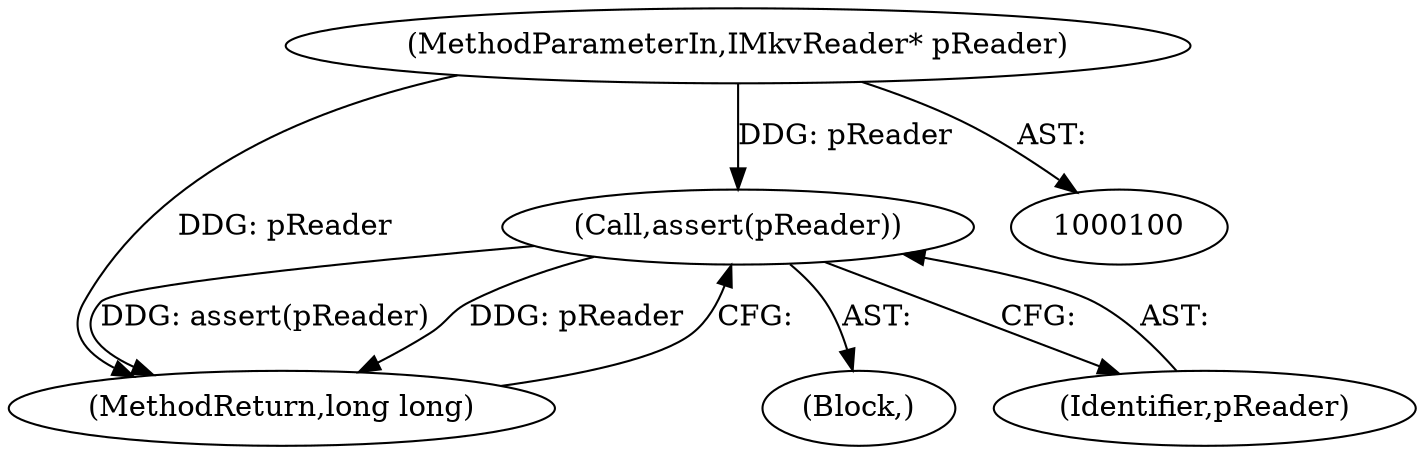 digraph "0_Android_04839626ed859623901ebd3a5fd483982186b59d_151@API" {
"1000104" [label="(Call,assert(pReader))"];
"1000101" [label="(MethodParameterIn,IMkvReader* pReader)"];
"1000104" [label="(Call,assert(pReader))"];
"1000106" [label="(MethodReturn,long long)"];
"1000103" [label="(Block,)"];
"1000101" [label="(MethodParameterIn,IMkvReader* pReader)"];
"1000105" [label="(Identifier,pReader)"];
"1000104" -> "1000103"  [label="AST: "];
"1000104" -> "1000105"  [label="CFG: "];
"1000105" -> "1000104"  [label="AST: "];
"1000106" -> "1000104"  [label="CFG: "];
"1000104" -> "1000106"  [label="DDG: assert(pReader)"];
"1000104" -> "1000106"  [label="DDG: pReader"];
"1000101" -> "1000104"  [label="DDG: pReader"];
"1000101" -> "1000100"  [label="AST: "];
"1000101" -> "1000106"  [label="DDG: pReader"];
}
